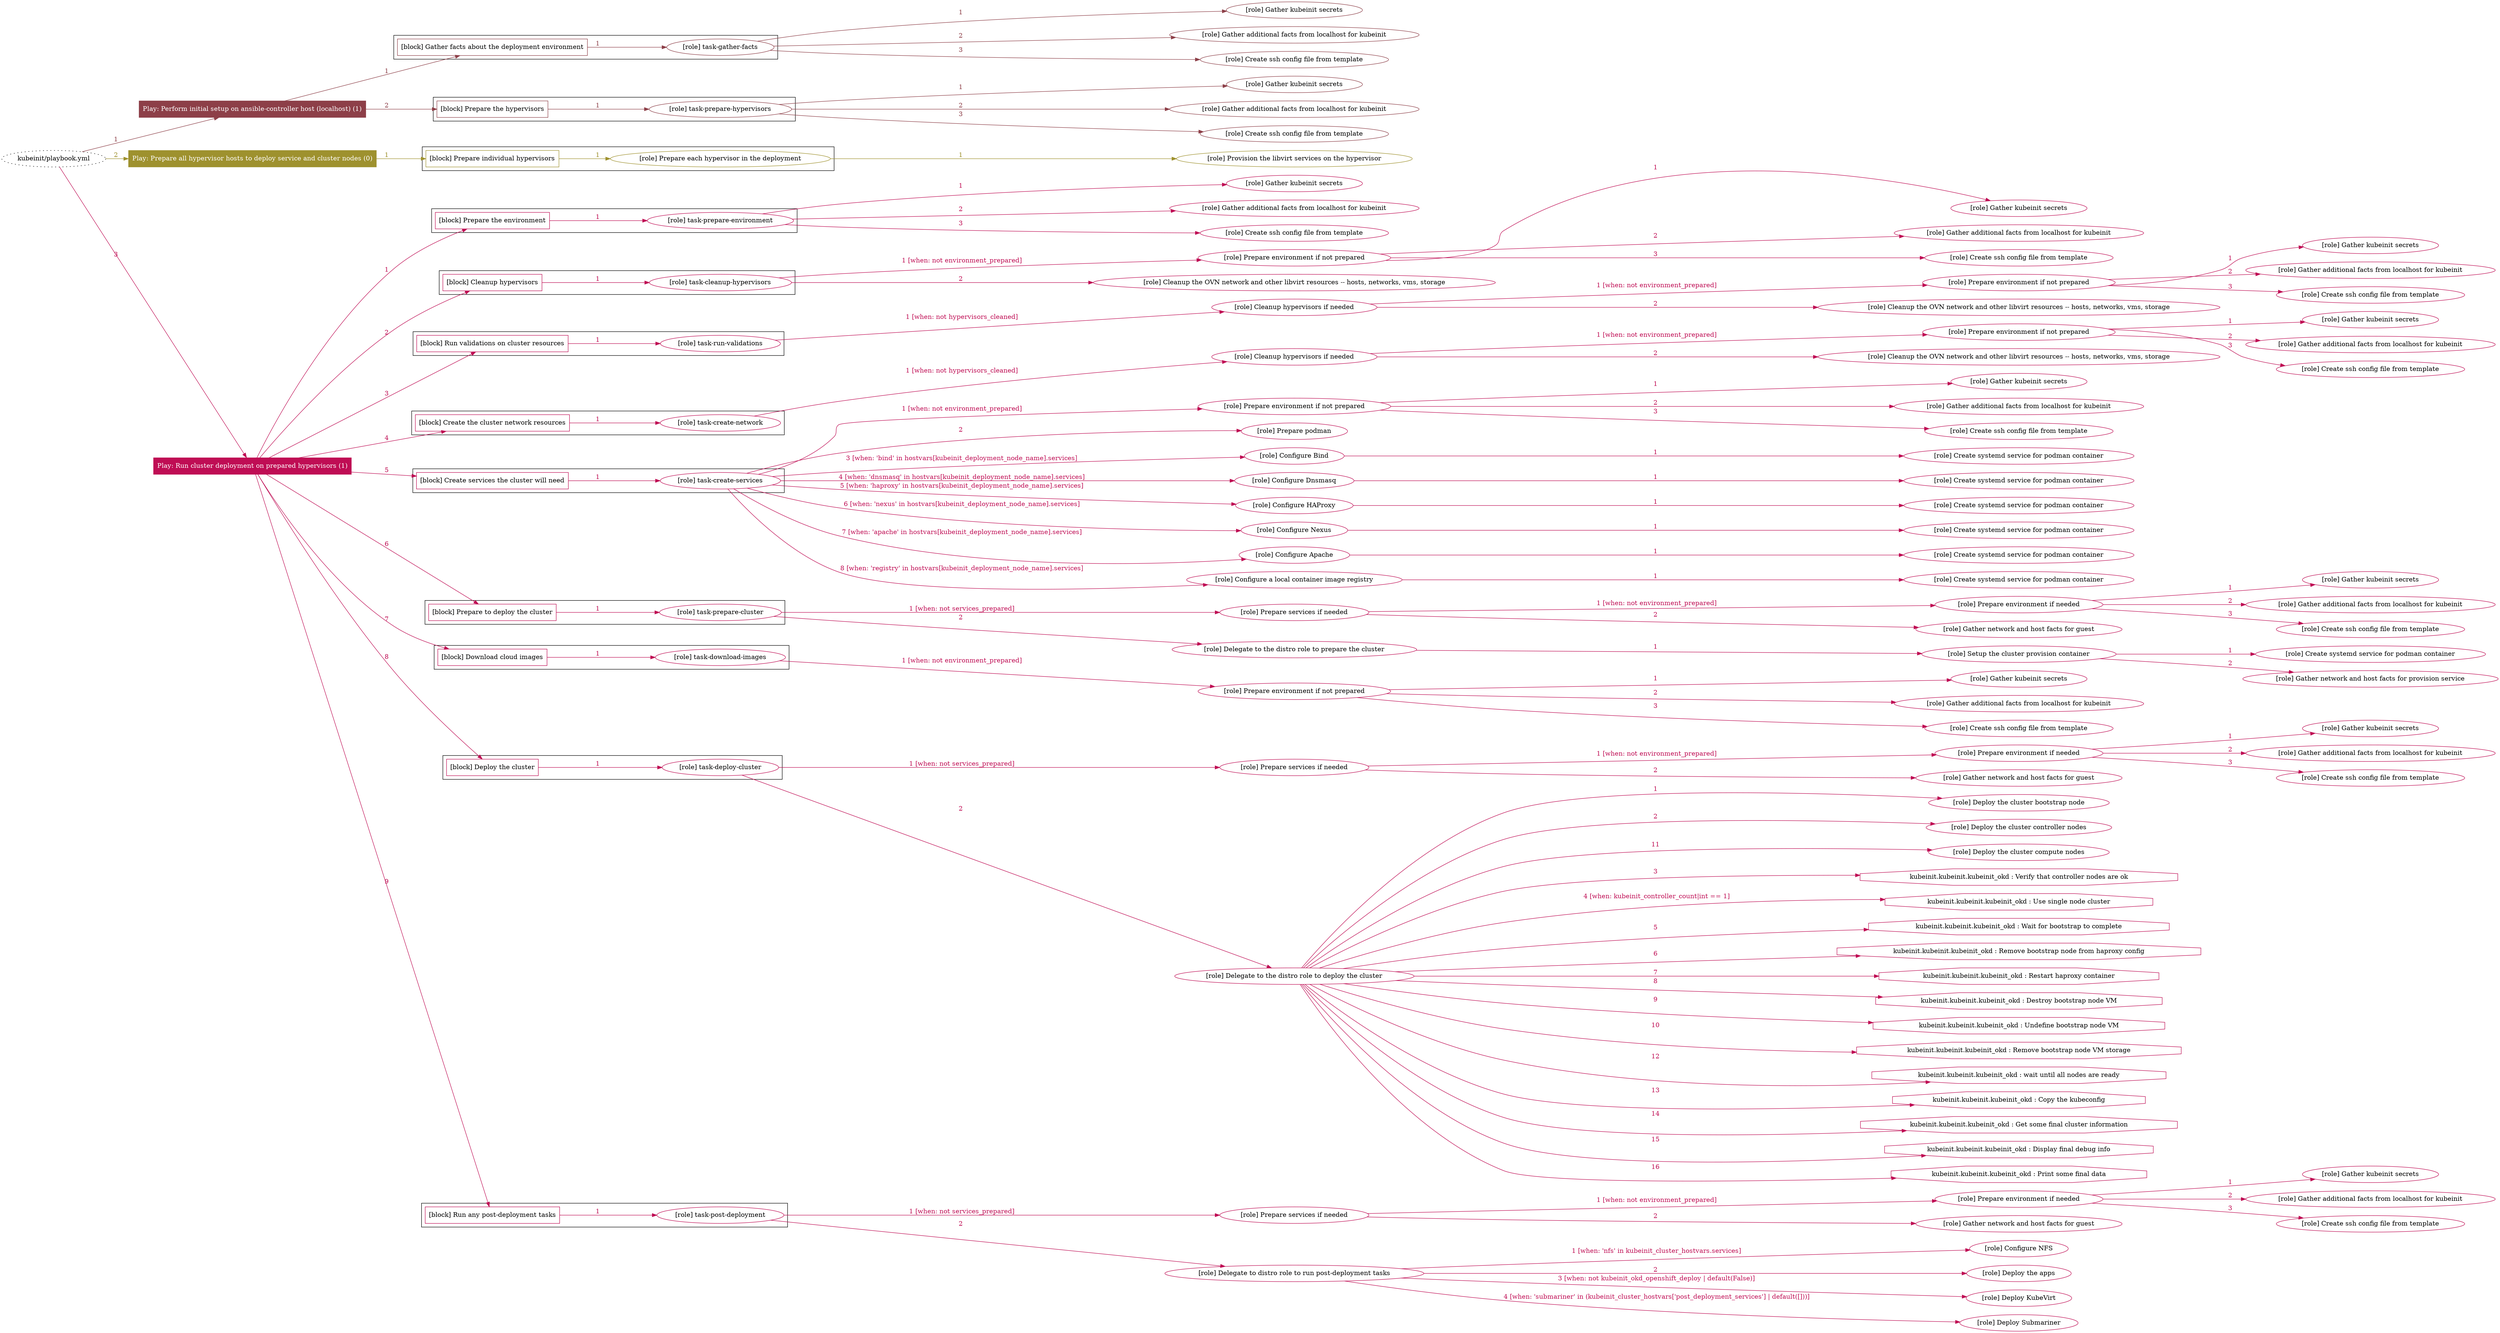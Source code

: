 digraph {
	graph [concentrate=true ordering=in rankdir=LR ratio=fill]
	edge [esep=5 sep=10]
	"kubeinit/playbook.yml" [URL="/home/runner/work/kubeinit/kubeinit/kubeinit/playbook.yml" id=playbook_ee6b12a5 style=dotted]
	play_66651bda [label="Play: Perform initial setup on ansible-controller host (localhost) (1)" URL="/home/runner/work/kubeinit/kubeinit/kubeinit/playbook.yml" color="#8d3f48" fontcolor="#ffffff" id=play_66651bda shape=box style=filled tooltip=localhost]
	"kubeinit/playbook.yml" -> play_66651bda [label="1 " color="#8d3f48" fontcolor="#8d3f48" id=edge_e9d0e8b9 labeltooltip="1 " tooltip="1 "]
	subgraph "Gather kubeinit secrets" {
		role_b0488002 [label="[role] Gather kubeinit secrets" URL="/home/runner/.ansible/collections/ansible_collections/kubeinit/kubeinit/roles/kubeinit_prepare/tasks/gather_kubeinit_facts.yml" color="#8d3f48" id=role_b0488002 tooltip="Gather kubeinit secrets"]
	}
	subgraph "Gather additional facts from localhost for kubeinit" {
		role_d847065c [label="[role] Gather additional facts from localhost for kubeinit" URL="/home/runner/.ansible/collections/ansible_collections/kubeinit/kubeinit/roles/kubeinit_prepare/tasks/gather_kubeinit_facts.yml" color="#8d3f48" id=role_d847065c tooltip="Gather additional facts from localhost for kubeinit"]
	}
	subgraph "Create ssh config file from template" {
		role_cd203943 [label="[role] Create ssh config file from template" URL="/home/runner/.ansible/collections/ansible_collections/kubeinit/kubeinit/roles/kubeinit_prepare/tasks/gather_kubeinit_facts.yml" color="#8d3f48" id=role_cd203943 tooltip="Create ssh config file from template"]
	}
	subgraph "task-gather-facts" {
		role_30083c8c [label="[role] task-gather-facts" URL="/home/runner/work/kubeinit/kubeinit/kubeinit/playbook.yml" color="#8d3f48" id=role_30083c8c tooltip="task-gather-facts"]
		role_30083c8c -> role_b0488002 [label="1 " color="#8d3f48" fontcolor="#8d3f48" id=edge_ee06422b labeltooltip="1 " tooltip="1 "]
		role_30083c8c -> role_d847065c [label="2 " color="#8d3f48" fontcolor="#8d3f48" id=edge_3cc93883 labeltooltip="2 " tooltip="2 "]
		role_30083c8c -> role_cd203943 [label="3 " color="#8d3f48" fontcolor="#8d3f48" id=edge_294605ca labeltooltip="3 " tooltip="3 "]
	}
	subgraph "Gather kubeinit secrets" {
		role_5a102355 [label="[role] Gather kubeinit secrets" URL="/home/runner/.ansible/collections/ansible_collections/kubeinit/kubeinit/roles/kubeinit_prepare/tasks/gather_kubeinit_facts.yml" color="#8d3f48" id=role_5a102355 tooltip="Gather kubeinit secrets"]
	}
	subgraph "Gather additional facts from localhost for kubeinit" {
		role_3be2b922 [label="[role] Gather additional facts from localhost for kubeinit" URL="/home/runner/.ansible/collections/ansible_collections/kubeinit/kubeinit/roles/kubeinit_prepare/tasks/gather_kubeinit_facts.yml" color="#8d3f48" id=role_3be2b922 tooltip="Gather additional facts from localhost for kubeinit"]
	}
	subgraph "Create ssh config file from template" {
		role_ba7ed246 [label="[role] Create ssh config file from template" URL="/home/runner/.ansible/collections/ansible_collections/kubeinit/kubeinit/roles/kubeinit_prepare/tasks/gather_kubeinit_facts.yml" color="#8d3f48" id=role_ba7ed246 tooltip="Create ssh config file from template"]
	}
	subgraph "task-prepare-hypervisors" {
		role_0f92b9d6 [label="[role] task-prepare-hypervisors" URL="/home/runner/work/kubeinit/kubeinit/kubeinit/playbook.yml" color="#8d3f48" id=role_0f92b9d6 tooltip="task-prepare-hypervisors"]
		role_0f92b9d6 -> role_5a102355 [label="1 " color="#8d3f48" fontcolor="#8d3f48" id=edge_b2af8afc labeltooltip="1 " tooltip="1 "]
		role_0f92b9d6 -> role_3be2b922 [label="2 " color="#8d3f48" fontcolor="#8d3f48" id=edge_e614b97a labeltooltip="2 " tooltip="2 "]
		role_0f92b9d6 -> role_ba7ed246 [label="3 " color="#8d3f48" fontcolor="#8d3f48" id=edge_ab61c0b4 labeltooltip="3 " tooltip="3 "]
	}
	subgraph "Play: Perform initial setup on ansible-controller host (localhost) (1)" {
		play_66651bda -> block_13d4c545 [label=1 color="#8d3f48" fontcolor="#8d3f48" id=edge_ee718b11 labeltooltip=1 tooltip=1]
		subgraph cluster_block_13d4c545 {
			block_13d4c545 [label="[block] Gather facts about the deployment environment" URL="/home/runner/work/kubeinit/kubeinit/kubeinit/playbook.yml" color="#8d3f48" id=block_13d4c545 labeltooltip="Gather facts about the deployment environment" shape=box tooltip="Gather facts about the deployment environment"]
			block_13d4c545 -> role_30083c8c [label="1 " color="#8d3f48" fontcolor="#8d3f48" id=edge_d350f1f3 labeltooltip="1 " tooltip="1 "]
		}
		play_66651bda -> block_3e9c46f0 [label=2 color="#8d3f48" fontcolor="#8d3f48" id=edge_bc73b450 labeltooltip=2 tooltip=2]
		subgraph cluster_block_3e9c46f0 {
			block_3e9c46f0 [label="[block] Prepare the hypervisors" URL="/home/runner/work/kubeinit/kubeinit/kubeinit/playbook.yml" color="#8d3f48" id=block_3e9c46f0 labeltooltip="Prepare the hypervisors" shape=box tooltip="Prepare the hypervisors"]
			block_3e9c46f0 -> role_0f92b9d6 [label="1 " color="#8d3f48" fontcolor="#8d3f48" id=edge_22f6ee96 labeltooltip="1 " tooltip="1 "]
		}
	}
	play_6a7178af [label="Play: Prepare all hypervisor hosts to deploy service and cluster nodes (0)" URL="/home/runner/work/kubeinit/kubeinit/kubeinit/playbook.yml" color="#9e912e" fontcolor="#ffffff" id=play_6a7178af shape=box style=filled tooltip="Play: Prepare all hypervisor hosts to deploy service and cluster nodes (0)"]
	"kubeinit/playbook.yml" -> play_6a7178af [label="2 " color="#9e912e" fontcolor="#9e912e" id=edge_90d74689 labeltooltip="2 " tooltip="2 "]
	subgraph "Provision the libvirt services on the hypervisor" {
		role_c44f5a67 [label="[role] Provision the libvirt services on the hypervisor" URL="/home/runner/.ansible/collections/ansible_collections/kubeinit/kubeinit/roles/kubeinit_prepare/tasks/prepare_hypervisor.yml" color="#9e912e" id=role_c44f5a67 tooltip="Provision the libvirt services on the hypervisor"]
	}
	subgraph "Prepare each hypervisor in the deployment" {
		role_1089f794 [label="[role] Prepare each hypervisor in the deployment" URL="/home/runner/work/kubeinit/kubeinit/kubeinit/playbook.yml" color="#9e912e" id=role_1089f794 tooltip="Prepare each hypervisor in the deployment"]
		role_1089f794 -> role_c44f5a67 [label="1 " color="#9e912e" fontcolor="#9e912e" id=edge_a4e826ed labeltooltip="1 " tooltip="1 "]
	}
	subgraph "Play: Prepare all hypervisor hosts to deploy service and cluster nodes (0)" {
		play_6a7178af -> block_2c161855 [label=1 color="#9e912e" fontcolor="#9e912e" id=edge_30a8c65f labeltooltip=1 tooltip=1]
		subgraph cluster_block_2c161855 {
			block_2c161855 [label="[block] Prepare individual hypervisors" URL="/home/runner/work/kubeinit/kubeinit/kubeinit/playbook.yml" color="#9e912e" id=block_2c161855 labeltooltip="Prepare individual hypervisors" shape=box tooltip="Prepare individual hypervisors"]
			block_2c161855 -> role_1089f794 [label="1 " color="#9e912e" fontcolor="#9e912e" id=edge_da9c07a0 labeltooltip="1 " tooltip="1 "]
		}
	}
	play_5603fd24 [label="Play: Run cluster deployment on prepared hypervisors (1)" URL="/home/runner/work/kubeinit/kubeinit/kubeinit/playbook.yml" color="#bf0d54" fontcolor="#ffffff" id=play_5603fd24 shape=box style=filled tooltip=localhost]
	"kubeinit/playbook.yml" -> play_5603fd24 [label="3 " color="#bf0d54" fontcolor="#bf0d54" id=edge_5d89070d labeltooltip="3 " tooltip="3 "]
	subgraph "Gather kubeinit secrets" {
		role_b5f41104 [label="[role] Gather kubeinit secrets" URL="/home/runner/.ansible/collections/ansible_collections/kubeinit/kubeinit/roles/kubeinit_prepare/tasks/gather_kubeinit_facts.yml" color="#bf0d54" id=role_b5f41104 tooltip="Gather kubeinit secrets"]
	}
	subgraph "Gather additional facts from localhost for kubeinit" {
		role_2d562e67 [label="[role] Gather additional facts from localhost for kubeinit" URL="/home/runner/.ansible/collections/ansible_collections/kubeinit/kubeinit/roles/kubeinit_prepare/tasks/gather_kubeinit_facts.yml" color="#bf0d54" id=role_2d562e67 tooltip="Gather additional facts from localhost for kubeinit"]
	}
	subgraph "Create ssh config file from template" {
		role_9bcfac30 [label="[role] Create ssh config file from template" URL="/home/runner/.ansible/collections/ansible_collections/kubeinit/kubeinit/roles/kubeinit_prepare/tasks/gather_kubeinit_facts.yml" color="#bf0d54" id=role_9bcfac30 tooltip="Create ssh config file from template"]
	}
	subgraph "task-prepare-environment" {
		role_0155768f [label="[role] task-prepare-environment" URL="/home/runner/work/kubeinit/kubeinit/kubeinit/playbook.yml" color="#bf0d54" id=role_0155768f tooltip="task-prepare-environment"]
		role_0155768f -> role_b5f41104 [label="1 " color="#bf0d54" fontcolor="#bf0d54" id=edge_ffe6fbfb labeltooltip="1 " tooltip="1 "]
		role_0155768f -> role_2d562e67 [label="2 " color="#bf0d54" fontcolor="#bf0d54" id=edge_3defbc35 labeltooltip="2 " tooltip="2 "]
		role_0155768f -> role_9bcfac30 [label="3 " color="#bf0d54" fontcolor="#bf0d54" id=edge_0b2bc62a labeltooltip="3 " tooltip="3 "]
	}
	subgraph "Gather kubeinit secrets" {
		role_83bd9eb5 [label="[role] Gather kubeinit secrets" URL="/home/runner/.ansible/collections/ansible_collections/kubeinit/kubeinit/roles/kubeinit_prepare/tasks/gather_kubeinit_facts.yml" color="#bf0d54" id=role_83bd9eb5 tooltip="Gather kubeinit secrets"]
	}
	subgraph "Gather additional facts from localhost for kubeinit" {
		role_689b4eeb [label="[role] Gather additional facts from localhost for kubeinit" URL="/home/runner/.ansible/collections/ansible_collections/kubeinit/kubeinit/roles/kubeinit_prepare/tasks/gather_kubeinit_facts.yml" color="#bf0d54" id=role_689b4eeb tooltip="Gather additional facts from localhost for kubeinit"]
	}
	subgraph "Create ssh config file from template" {
		role_6950965f [label="[role] Create ssh config file from template" URL="/home/runner/.ansible/collections/ansible_collections/kubeinit/kubeinit/roles/kubeinit_prepare/tasks/gather_kubeinit_facts.yml" color="#bf0d54" id=role_6950965f tooltip="Create ssh config file from template"]
	}
	subgraph "Prepare environment if not prepared" {
		role_fceb4ba6 [label="[role] Prepare environment if not prepared" URL="/home/runner/.ansible/collections/ansible_collections/kubeinit/kubeinit/roles/kubeinit_prepare/tasks/cleanup_hypervisors.yml" color="#bf0d54" id=role_fceb4ba6 tooltip="Prepare environment if not prepared"]
		role_fceb4ba6 -> role_83bd9eb5 [label="1 " color="#bf0d54" fontcolor="#bf0d54" id=edge_1c235b65 labeltooltip="1 " tooltip="1 "]
		role_fceb4ba6 -> role_689b4eeb [label="2 " color="#bf0d54" fontcolor="#bf0d54" id=edge_3bf4b21f labeltooltip="2 " tooltip="2 "]
		role_fceb4ba6 -> role_6950965f [label="3 " color="#bf0d54" fontcolor="#bf0d54" id=edge_ea3ad512 labeltooltip="3 " tooltip="3 "]
	}
	subgraph "Cleanup the OVN network and other libvirt resources -- hosts, networks, vms, storage" {
		role_72fc68dd [label="[role] Cleanup the OVN network and other libvirt resources -- hosts, networks, vms, storage" URL="/home/runner/.ansible/collections/ansible_collections/kubeinit/kubeinit/roles/kubeinit_prepare/tasks/cleanup_hypervisors.yml" color="#bf0d54" id=role_72fc68dd tooltip="Cleanup the OVN network and other libvirt resources -- hosts, networks, vms, storage"]
	}
	subgraph "task-cleanup-hypervisors" {
		role_eb50b5b3 [label="[role] task-cleanup-hypervisors" URL="/home/runner/work/kubeinit/kubeinit/kubeinit/playbook.yml" color="#bf0d54" id=role_eb50b5b3 tooltip="task-cleanup-hypervisors"]
		role_eb50b5b3 -> role_fceb4ba6 [label="1 [when: not environment_prepared]" color="#bf0d54" fontcolor="#bf0d54" id=edge_20d748fe labeltooltip="1 [when: not environment_prepared]" tooltip="1 [when: not environment_prepared]"]
		role_eb50b5b3 -> role_72fc68dd [label="2 " color="#bf0d54" fontcolor="#bf0d54" id=edge_2ef440d5 labeltooltip="2 " tooltip="2 "]
	}
	subgraph "Gather kubeinit secrets" {
		role_2897a4c8 [label="[role] Gather kubeinit secrets" URL="/home/runner/.ansible/collections/ansible_collections/kubeinit/kubeinit/roles/kubeinit_prepare/tasks/gather_kubeinit_facts.yml" color="#bf0d54" id=role_2897a4c8 tooltip="Gather kubeinit secrets"]
	}
	subgraph "Gather additional facts from localhost for kubeinit" {
		role_def14aaa [label="[role] Gather additional facts from localhost for kubeinit" URL="/home/runner/.ansible/collections/ansible_collections/kubeinit/kubeinit/roles/kubeinit_prepare/tasks/gather_kubeinit_facts.yml" color="#bf0d54" id=role_def14aaa tooltip="Gather additional facts from localhost for kubeinit"]
	}
	subgraph "Create ssh config file from template" {
		role_07c72676 [label="[role] Create ssh config file from template" URL="/home/runner/.ansible/collections/ansible_collections/kubeinit/kubeinit/roles/kubeinit_prepare/tasks/gather_kubeinit_facts.yml" color="#bf0d54" id=role_07c72676 tooltip="Create ssh config file from template"]
	}
	subgraph "Prepare environment if not prepared" {
		role_2ad66db6 [label="[role] Prepare environment if not prepared" URL="/home/runner/.ansible/collections/ansible_collections/kubeinit/kubeinit/roles/kubeinit_prepare/tasks/cleanup_hypervisors.yml" color="#bf0d54" id=role_2ad66db6 tooltip="Prepare environment if not prepared"]
		role_2ad66db6 -> role_2897a4c8 [label="1 " color="#bf0d54" fontcolor="#bf0d54" id=edge_00046d33 labeltooltip="1 " tooltip="1 "]
		role_2ad66db6 -> role_def14aaa [label="2 " color="#bf0d54" fontcolor="#bf0d54" id=edge_8ecb9297 labeltooltip="2 " tooltip="2 "]
		role_2ad66db6 -> role_07c72676 [label="3 " color="#bf0d54" fontcolor="#bf0d54" id=edge_a32ac4e9 labeltooltip="3 " tooltip="3 "]
	}
	subgraph "Cleanup the OVN network and other libvirt resources -- hosts, networks, vms, storage" {
		role_e1a09b77 [label="[role] Cleanup the OVN network and other libvirt resources -- hosts, networks, vms, storage" URL="/home/runner/.ansible/collections/ansible_collections/kubeinit/kubeinit/roles/kubeinit_prepare/tasks/cleanup_hypervisors.yml" color="#bf0d54" id=role_e1a09b77 tooltip="Cleanup the OVN network and other libvirt resources -- hosts, networks, vms, storage"]
	}
	subgraph "Cleanup hypervisors if needed" {
		role_1a3dc384 [label="[role] Cleanup hypervisors if needed" URL="/home/runner/.ansible/collections/ansible_collections/kubeinit/kubeinit/roles/kubeinit_validations/tasks/main.yml" color="#bf0d54" id=role_1a3dc384 tooltip="Cleanup hypervisors if needed"]
		role_1a3dc384 -> role_2ad66db6 [label="1 [when: not environment_prepared]" color="#bf0d54" fontcolor="#bf0d54" id=edge_fc01c50e labeltooltip="1 [when: not environment_prepared]" tooltip="1 [when: not environment_prepared]"]
		role_1a3dc384 -> role_e1a09b77 [label="2 " color="#bf0d54" fontcolor="#bf0d54" id=edge_bb27c1c0 labeltooltip="2 " tooltip="2 "]
	}
	subgraph "task-run-validations" {
		role_3f6fc0f4 [label="[role] task-run-validations" URL="/home/runner/work/kubeinit/kubeinit/kubeinit/playbook.yml" color="#bf0d54" id=role_3f6fc0f4 tooltip="task-run-validations"]
		role_3f6fc0f4 -> role_1a3dc384 [label="1 [when: not hypervisors_cleaned]" color="#bf0d54" fontcolor="#bf0d54" id=edge_126d80e2 labeltooltip="1 [when: not hypervisors_cleaned]" tooltip="1 [when: not hypervisors_cleaned]"]
	}
	subgraph "Gather kubeinit secrets" {
		role_5874c1e3 [label="[role] Gather kubeinit secrets" URL="/home/runner/.ansible/collections/ansible_collections/kubeinit/kubeinit/roles/kubeinit_prepare/tasks/gather_kubeinit_facts.yml" color="#bf0d54" id=role_5874c1e3 tooltip="Gather kubeinit secrets"]
	}
	subgraph "Gather additional facts from localhost for kubeinit" {
		role_3a900f46 [label="[role] Gather additional facts from localhost for kubeinit" URL="/home/runner/.ansible/collections/ansible_collections/kubeinit/kubeinit/roles/kubeinit_prepare/tasks/gather_kubeinit_facts.yml" color="#bf0d54" id=role_3a900f46 tooltip="Gather additional facts from localhost for kubeinit"]
	}
	subgraph "Create ssh config file from template" {
		role_c4343b9b [label="[role] Create ssh config file from template" URL="/home/runner/.ansible/collections/ansible_collections/kubeinit/kubeinit/roles/kubeinit_prepare/tasks/gather_kubeinit_facts.yml" color="#bf0d54" id=role_c4343b9b tooltip="Create ssh config file from template"]
	}
	subgraph "Prepare environment if not prepared" {
		role_8ba6096b [label="[role] Prepare environment if not prepared" URL="/home/runner/.ansible/collections/ansible_collections/kubeinit/kubeinit/roles/kubeinit_prepare/tasks/cleanup_hypervisors.yml" color="#bf0d54" id=role_8ba6096b tooltip="Prepare environment if not prepared"]
		role_8ba6096b -> role_5874c1e3 [label="1 " color="#bf0d54" fontcolor="#bf0d54" id=edge_e2941f39 labeltooltip="1 " tooltip="1 "]
		role_8ba6096b -> role_3a900f46 [label="2 " color="#bf0d54" fontcolor="#bf0d54" id=edge_6b5db169 labeltooltip="2 " tooltip="2 "]
		role_8ba6096b -> role_c4343b9b [label="3 " color="#bf0d54" fontcolor="#bf0d54" id=edge_9643e3f7 labeltooltip="3 " tooltip="3 "]
	}
	subgraph "Cleanup the OVN network and other libvirt resources -- hosts, networks, vms, storage" {
		role_613d00e5 [label="[role] Cleanup the OVN network and other libvirt resources -- hosts, networks, vms, storage" URL="/home/runner/.ansible/collections/ansible_collections/kubeinit/kubeinit/roles/kubeinit_prepare/tasks/cleanup_hypervisors.yml" color="#bf0d54" id=role_613d00e5 tooltip="Cleanup the OVN network and other libvirt resources -- hosts, networks, vms, storage"]
	}
	subgraph "Cleanup hypervisors if needed" {
		role_6075bfba [label="[role] Cleanup hypervisors if needed" URL="/home/runner/.ansible/collections/ansible_collections/kubeinit/kubeinit/roles/kubeinit_libvirt/tasks/create_network.yml" color="#bf0d54" id=role_6075bfba tooltip="Cleanup hypervisors if needed"]
		role_6075bfba -> role_8ba6096b [label="1 [when: not environment_prepared]" color="#bf0d54" fontcolor="#bf0d54" id=edge_f2858d70 labeltooltip="1 [when: not environment_prepared]" tooltip="1 [when: not environment_prepared]"]
		role_6075bfba -> role_613d00e5 [label="2 " color="#bf0d54" fontcolor="#bf0d54" id=edge_b3d9c22c labeltooltip="2 " tooltip="2 "]
	}
	subgraph "task-create-network" {
		role_882d8997 [label="[role] task-create-network" URL="/home/runner/work/kubeinit/kubeinit/kubeinit/playbook.yml" color="#bf0d54" id=role_882d8997 tooltip="task-create-network"]
		role_882d8997 -> role_6075bfba [label="1 [when: not hypervisors_cleaned]" color="#bf0d54" fontcolor="#bf0d54" id=edge_33c8ade3 labeltooltip="1 [when: not hypervisors_cleaned]" tooltip="1 [when: not hypervisors_cleaned]"]
	}
	subgraph "Gather kubeinit secrets" {
		role_07c667a3 [label="[role] Gather kubeinit secrets" URL="/home/runner/.ansible/collections/ansible_collections/kubeinit/kubeinit/roles/kubeinit_prepare/tasks/gather_kubeinit_facts.yml" color="#bf0d54" id=role_07c667a3 tooltip="Gather kubeinit secrets"]
	}
	subgraph "Gather additional facts from localhost for kubeinit" {
		role_69f9a596 [label="[role] Gather additional facts from localhost for kubeinit" URL="/home/runner/.ansible/collections/ansible_collections/kubeinit/kubeinit/roles/kubeinit_prepare/tasks/gather_kubeinit_facts.yml" color="#bf0d54" id=role_69f9a596 tooltip="Gather additional facts from localhost for kubeinit"]
	}
	subgraph "Create ssh config file from template" {
		role_cb19ab4f [label="[role] Create ssh config file from template" URL="/home/runner/.ansible/collections/ansible_collections/kubeinit/kubeinit/roles/kubeinit_prepare/tasks/gather_kubeinit_facts.yml" color="#bf0d54" id=role_cb19ab4f tooltip="Create ssh config file from template"]
	}
	subgraph "Prepare environment if not prepared" {
		role_0b0c3b39 [label="[role] Prepare environment if not prepared" URL="/home/runner/.ansible/collections/ansible_collections/kubeinit/kubeinit/roles/kubeinit_services/tasks/main.yml" color="#bf0d54" id=role_0b0c3b39 tooltip="Prepare environment if not prepared"]
		role_0b0c3b39 -> role_07c667a3 [label="1 " color="#bf0d54" fontcolor="#bf0d54" id=edge_aabae436 labeltooltip="1 " tooltip="1 "]
		role_0b0c3b39 -> role_69f9a596 [label="2 " color="#bf0d54" fontcolor="#bf0d54" id=edge_7a11f0f5 labeltooltip="2 " tooltip="2 "]
		role_0b0c3b39 -> role_cb19ab4f [label="3 " color="#bf0d54" fontcolor="#bf0d54" id=edge_6cb75076 labeltooltip="3 " tooltip="3 "]
	}
	subgraph "Prepare podman" {
		role_e746a8ea [label="[role] Prepare podman" URL="/home/runner/.ansible/collections/ansible_collections/kubeinit/kubeinit/roles/kubeinit_services/tasks/00_create_service_pod.yml" color="#bf0d54" id=role_e746a8ea tooltip="Prepare podman"]
	}
	subgraph "Create systemd service for podman container" {
		role_f7e3b57f [label="[role] Create systemd service for podman container" URL="/home/runner/.ansible/collections/ansible_collections/kubeinit/kubeinit/roles/kubeinit_bind/tasks/main.yml" color="#bf0d54" id=role_f7e3b57f tooltip="Create systemd service for podman container"]
	}
	subgraph "Configure Bind" {
		role_a678da66 [label="[role] Configure Bind" URL="/home/runner/.ansible/collections/ansible_collections/kubeinit/kubeinit/roles/kubeinit_services/tasks/start_services_containers.yml" color="#bf0d54" id=role_a678da66 tooltip="Configure Bind"]
		role_a678da66 -> role_f7e3b57f [label="1 " color="#bf0d54" fontcolor="#bf0d54" id=edge_95a899b4 labeltooltip="1 " tooltip="1 "]
	}
	subgraph "Create systemd service for podman container" {
		role_6a269306 [label="[role] Create systemd service for podman container" URL="/home/runner/.ansible/collections/ansible_collections/kubeinit/kubeinit/roles/kubeinit_dnsmasq/tasks/main.yml" color="#bf0d54" id=role_6a269306 tooltip="Create systemd service for podman container"]
	}
	subgraph "Configure Dnsmasq" {
		role_c43beb53 [label="[role] Configure Dnsmasq" URL="/home/runner/.ansible/collections/ansible_collections/kubeinit/kubeinit/roles/kubeinit_services/tasks/start_services_containers.yml" color="#bf0d54" id=role_c43beb53 tooltip="Configure Dnsmasq"]
		role_c43beb53 -> role_6a269306 [label="1 " color="#bf0d54" fontcolor="#bf0d54" id=edge_4fc646a6 labeltooltip="1 " tooltip="1 "]
	}
	subgraph "Create systemd service for podman container" {
		role_ad8512cc [label="[role] Create systemd service for podman container" URL="/home/runner/.ansible/collections/ansible_collections/kubeinit/kubeinit/roles/kubeinit_haproxy/tasks/main.yml" color="#bf0d54" id=role_ad8512cc tooltip="Create systemd service for podman container"]
	}
	subgraph "Configure HAProxy" {
		role_c0f4da97 [label="[role] Configure HAProxy" URL="/home/runner/.ansible/collections/ansible_collections/kubeinit/kubeinit/roles/kubeinit_services/tasks/start_services_containers.yml" color="#bf0d54" id=role_c0f4da97 tooltip="Configure HAProxy"]
		role_c0f4da97 -> role_ad8512cc [label="1 " color="#bf0d54" fontcolor="#bf0d54" id=edge_104618fe labeltooltip="1 " tooltip="1 "]
	}
	subgraph "Create systemd service for podman container" {
		role_e8453de7 [label="[role] Create systemd service for podman container" URL="/home/runner/.ansible/collections/ansible_collections/kubeinit/kubeinit/roles/kubeinit_nexus/tasks/main.yml" color="#bf0d54" id=role_e8453de7 tooltip="Create systemd service for podman container"]
	}
	subgraph "Configure Nexus" {
		role_b424d338 [label="[role] Configure Nexus" URL="/home/runner/.ansible/collections/ansible_collections/kubeinit/kubeinit/roles/kubeinit_services/tasks/start_services_containers.yml" color="#bf0d54" id=role_b424d338 tooltip="Configure Nexus"]
		role_b424d338 -> role_e8453de7 [label="1 " color="#bf0d54" fontcolor="#bf0d54" id=edge_16dec3ef labeltooltip="1 " tooltip="1 "]
	}
	subgraph "Create systemd service for podman container" {
		role_df799eea [label="[role] Create systemd service for podman container" URL="/home/runner/.ansible/collections/ansible_collections/kubeinit/kubeinit/roles/kubeinit_apache/tasks/main.yml" color="#bf0d54" id=role_df799eea tooltip="Create systemd service for podman container"]
	}
	subgraph "Configure Apache" {
		role_f2d7bc9f [label="[role] Configure Apache" URL="/home/runner/.ansible/collections/ansible_collections/kubeinit/kubeinit/roles/kubeinit_services/tasks/start_services_containers.yml" color="#bf0d54" id=role_f2d7bc9f tooltip="Configure Apache"]
		role_f2d7bc9f -> role_df799eea [label="1 " color="#bf0d54" fontcolor="#bf0d54" id=edge_145507bf labeltooltip="1 " tooltip="1 "]
	}
	subgraph "Create systemd service for podman container" {
		role_f93fd5d8 [label="[role] Create systemd service for podman container" URL="/home/runner/.ansible/collections/ansible_collections/kubeinit/kubeinit/roles/kubeinit_registry/tasks/main.yml" color="#bf0d54" id=role_f93fd5d8 tooltip="Create systemd service for podman container"]
	}
	subgraph "Configure a local container image registry" {
		role_2656d808 [label="[role] Configure a local container image registry" URL="/home/runner/.ansible/collections/ansible_collections/kubeinit/kubeinit/roles/kubeinit_services/tasks/start_services_containers.yml" color="#bf0d54" id=role_2656d808 tooltip="Configure a local container image registry"]
		role_2656d808 -> role_f93fd5d8 [label="1 " color="#bf0d54" fontcolor="#bf0d54" id=edge_810d3094 labeltooltip="1 " tooltip="1 "]
	}
	subgraph "task-create-services" {
		role_bda36012 [label="[role] task-create-services" URL="/home/runner/work/kubeinit/kubeinit/kubeinit/playbook.yml" color="#bf0d54" id=role_bda36012 tooltip="task-create-services"]
		role_bda36012 -> role_0b0c3b39 [label="1 [when: not environment_prepared]" color="#bf0d54" fontcolor="#bf0d54" id=edge_44e7f617 labeltooltip="1 [when: not environment_prepared]" tooltip="1 [when: not environment_prepared]"]
		role_bda36012 -> role_e746a8ea [label="2 " color="#bf0d54" fontcolor="#bf0d54" id=edge_e4fd7188 labeltooltip="2 " tooltip="2 "]
		role_bda36012 -> role_a678da66 [label="3 [when: 'bind' in hostvars[kubeinit_deployment_node_name].services]" color="#bf0d54" fontcolor="#bf0d54" id=edge_35de4574 labeltooltip="3 [when: 'bind' in hostvars[kubeinit_deployment_node_name].services]" tooltip="3 [when: 'bind' in hostvars[kubeinit_deployment_node_name].services]"]
		role_bda36012 -> role_c43beb53 [label="4 [when: 'dnsmasq' in hostvars[kubeinit_deployment_node_name].services]" color="#bf0d54" fontcolor="#bf0d54" id=edge_165cfee7 labeltooltip="4 [when: 'dnsmasq' in hostvars[kubeinit_deployment_node_name].services]" tooltip="4 [when: 'dnsmasq' in hostvars[kubeinit_deployment_node_name].services]"]
		role_bda36012 -> role_c0f4da97 [label="5 [when: 'haproxy' in hostvars[kubeinit_deployment_node_name].services]" color="#bf0d54" fontcolor="#bf0d54" id=edge_a4b7505e labeltooltip="5 [when: 'haproxy' in hostvars[kubeinit_deployment_node_name].services]" tooltip="5 [when: 'haproxy' in hostvars[kubeinit_deployment_node_name].services]"]
		role_bda36012 -> role_b424d338 [label="6 [when: 'nexus' in hostvars[kubeinit_deployment_node_name].services]" color="#bf0d54" fontcolor="#bf0d54" id=edge_ed3d16a3 labeltooltip="6 [when: 'nexus' in hostvars[kubeinit_deployment_node_name].services]" tooltip="6 [when: 'nexus' in hostvars[kubeinit_deployment_node_name].services]"]
		role_bda36012 -> role_f2d7bc9f [label="7 [when: 'apache' in hostvars[kubeinit_deployment_node_name].services]" color="#bf0d54" fontcolor="#bf0d54" id=edge_3350c2c3 labeltooltip="7 [when: 'apache' in hostvars[kubeinit_deployment_node_name].services]" tooltip="7 [when: 'apache' in hostvars[kubeinit_deployment_node_name].services]"]
		role_bda36012 -> role_2656d808 [label="8 [when: 'registry' in hostvars[kubeinit_deployment_node_name].services]" color="#bf0d54" fontcolor="#bf0d54" id=edge_0ad24cc1 labeltooltip="8 [when: 'registry' in hostvars[kubeinit_deployment_node_name].services]" tooltip="8 [when: 'registry' in hostvars[kubeinit_deployment_node_name].services]"]
	}
	subgraph "Gather kubeinit secrets" {
		role_90a320fd [label="[role] Gather kubeinit secrets" URL="/home/runner/.ansible/collections/ansible_collections/kubeinit/kubeinit/roles/kubeinit_prepare/tasks/gather_kubeinit_facts.yml" color="#bf0d54" id=role_90a320fd tooltip="Gather kubeinit secrets"]
	}
	subgraph "Gather additional facts from localhost for kubeinit" {
		role_822a0e1b [label="[role] Gather additional facts from localhost for kubeinit" URL="/home/runner/.ansible/collections/ansible_collections/kubeinit/kubeinit/roles/kubeinit_prepare/tasks/gather_kubeinit_facts.yml" color="#bf0d54" id=role_822a0e1b tooltip="Gather additional facts from localhost for kubeinit"]
	}
	subgraph "Create ssh config file from template" {
		role_5a98bd9a [label="[role] Create ssh config file from template" URL="/home/runner/.ansible/collections/ansible_collections/kubeinit/kubeinit/roles/kubeinit_prepare/tasks/gather_kubeinit_facts.yml" color="#bf0d54" id=role_5a98bd9a tooltip="Create ssh config file from template"]
	}
	subgraph "Prepare environment if needed" {
		role_a7067e70 [label="[role] Prepare environment if needed" URL="/home/runner/.ansible/collections/ansible_collections/kubeinit/kubeinit/roles/kubeinit_services/tasks/prepare_services.yml" color="#bf0d54" id=role_a7067e70 tooltip="Prepare environment if needed"]
		role_a7067e70 -> role_90a320fd [label="1 " color="#bf0d54" fontcolor="#bf0d54" id=edge_11692570 labeltooltip="1 " tooltip="1 "]
		role_a7067e70 -> role_822a0e1b [label="2 " color="#bf0d54" fontcolor="#bf0d54" id=edge_b969785e labeltooltip="2 " tooltip="2 "]
		role_a7067e70 -> role_5a98bd9a [label="3 " color="#bf0d54" fontcolor="#bf0d54" id=edge_250582ba labeltooltip="3 " tooltip="3 "]
	}
	subgraph "Gather network and host facts for guest" {
		role_fd39be8c [label="[role] Gather network and host facts for guest" URL="/home/runner/.ansible/collections/ansible_collections/kubeinit/kubeinit/roles/kubeinit_services/tasks/prepare_services.yml" color="#bf0d54" id=role_fd39be8c tooltip="Gather network and host facts for guest"]
	}
	subgraph "Prepare services if needed" {
		role_da1310d3 [label="[role] Prepare services if needed" URL="/home/runner/.ansible/collections/ansible_collections/kubeinit/kubeinit/roles/kubeinit_prepare/tasks/prepare_cluster.yml" color="#bf0d54" id=role_da1310d3 tooltip="Prepare services if needed"]
		role_da1310d3 -> role_a7067e70 [label="1 [when: not environment_prepared]" color="#bf0d54" fontcolor="#bf0d54" id=edge_70ed17c2 labeltooltip="1 [when: not environment_prepared]" tooltip="1 [when: not environment_prepared]"]
		role_da1310d3 -> role_fd39be8c [label="2 " color="#bf0d54" fontcolor="#bf0d54" id=edge_68520556 labeltooltip="2 " tooltip="2 "]
	}
	subgraph "Create systemd service for podman container" {
		role_ccb5e201 [label="[role] Create systemd service for podman container" URL="/home/runner/.ansible/collections/ansible_collections/kubeinit/kubeinit/roles/kubeinit_services/tasks/create_provision_container.yml" color="#bf0d54" id=role_ccb5e201 tooltip="Create systemd service for podman container"]
	}
	subgraph "Gather network and host facts for provision service" {
		role_8b65b524 [label="[role] Gather network and host facts for provision service" URL="/home/runner/.ansible/collections/ansible_collections/kubeinit/kubeinit/roles/kubeinit_services/tasks/create_provision_container.yml" color="#bf0d54" id=role_8b65b524 tooltip="Gather network and host facts for provision service"]
	}
	subgraph "Setup the cluster provision container" {
		role_053ceb90 [label="[role] Setup the cluster provision container" URL="/home/runner/.ansible/collections/ansible_collections/kubeinit/kubeinit/roles/kubeinit_okd/tasks/prepare_cluster.yml" color="#bf0d54" id=role_053ceb90 tooltip="Setup the cluster provision container"]
		role_053ceb90 -> role_ccb5e201 [label="1 " color="#bf0d54" fontcolor="#bf0d54" id=edge_c5969c52 labeltooltip="1 " tooltip="1 "]
		role_053ceb90 -> role_8b65b524 [label="2 " color="#bf0d54" fontcolor="#bf0d54" id=edge_5dbd0911 labeltooltip="2 " tooltip="2 "]
	}
	subgraph "Delegate to the distro role to prepare the cluster" {
		role_a7bdd5af [label="[role] Delegate to the distro role to prepare the cluster" URL="/home/runner/.ansible/collections/ansible_collections/kubeinit/kubeinit/roles/kubeinit_prepare/tasks/prepare_cluster.yml" color="#bf0d54" id=role_a7bdd5af tooltip="Delegate to the distro role to prepare the cluster"]
		role_a7bdd5af -> role_053ceb90 [label="1 " color="#bf0d54" fontcolor="#bf0d54" id=edge_01f97877 labeltooltip="1 " tooltip="1 "]
	}
	subgraph "task-prepare-cluster" {
		role_5fa591cb [label="[role] task-prepare-cluster" URL="/home/runner/work/kubeinit/kubeinit/kubeinit/playbook.yml" color="#bf0d54" id=role_5fa591cb tooltip="task-prepare-cluster"]
		role_5fa591cb -> role_da1310d3 [label="1 [when: not services_prepared]" color="#bf0d54" fontcolor="#bf0d54" id=edge_991cfb05 labeltooltip="1 [when: not services_prepared]" tooltip="1 [when: not services_prepared]"]
		role_5fa591cb -> role_a7bdd5af [label="2 " color="#bf0d54" fontcolor="#bf0d54" id=edge_148ba476 labeltooltip="2 " tooltip="2 "]
	}
	subgraph "Gather kubeinit secrets" {
		role_02cfd30f [label="[role] Gather kubeinit secrets" URL="/home/runner/.ansible/collections/ansible_collections/kubeinit/kubeinit/roles/kubeinit_prepare/tasks/gather_kubeinit_facts.yml" color="#bf0d54" id=role_02cfd30f tooltip="Gather kubeinit secrets"]
	}
	subgraph "Gather additional facts from localhost for kubeinit" {
		role_3fec1833 [label="[role] Gather additional facts from localhost for kubeinit" URL="/home/runner/.ansible/collections/ansible_collections/kubeinit/kubeinit/roles/kubeinit_prepare/tasks/gather_kubeinit_facts.yml" color="#bf0d54" id=role_3fec1833 tooltip="Gather additional facts from localhost for kubeinit"]
	}
	subgraph "Create ssh config file from template" {
		role_9e53ecaa [label="[role] Create ssh config file from template" URL="/home/runner/.ansible/collections/ansible_collections/kubeinit/kubeinit/roles/kubeinit_prepare/tasks/gather_kubeinit_facts.yml" color="#bf0d54" id=role_9e53ecaa tooltip="Create ssh config file from template"]
	}
	subgraph "Prepare environment if not prepared" {
		role_a9f80137 [label="[role] Prepare environment if not prepared" URL="/home/runner/.ansible/collections/ansible_collections/kubeinit/kubeinit/roles/kubeinit_libvirt/tasks/download_cloud_images.yml" color="#bf0d54" id=role_a9f80137 tooltip="Prepare environment if not prepared"]
		role_a9f80137 -> role_02cfd30f [label="1 " color="#bf0d54" fontcolor="#bf0d54" id=edge_2a05aed3 labeltooltip="1 " tooltip="1 "]
		role_a9f80137 -> role_3fec1833 [label="2 " color="#bf0d54" fontcolor="#bf0d54" id=edge_09d98e0b labeltooltip="2 " tooltip="2 "]
		role_a9f80137 -> role_9e53ecaa [label="3 " color="#bf0d54" fontcolor="#bf0d54" id=edge_887878c6 labeltooltip="3 " tooltip="3 "]
	}
	subgraph "task-download-images" {
		role_4a6f8c38 [label="[role] task-download-images" URL="/home/runner/work/kubeinit/kubeinit/kubeinit/playbook.yml" color="#bf0d54" id=role_4a6f8c38 tooltip="task-download-images"]
		role_4a6f8c38 -> role_a9f80137 [label="1 [when: not environment_prepared]" color="#bf0d54" fontcolor="#bf0d54" id=edge_433f4021 labeltooltip="1 [when: not environment_prepared]" tooltip="1 [when: not environment_prepared]"]
	}
	subgraph "Gather kubeinit secrets" {
		role_68256b62 [label="[role] Gather kubeinit secrets" URL="/home/runner/.ansible/collections/ansible_collections/kubeinit/kubeinit/roles/kubeinit_prepare/tasks/gather_kubeinit_facts.yml" color="#bf0d54" id=role_68256b62 tooltip="Gather kubeinit secrets"]
	}
	subgraph "Gather additional facts from localhost for kubeinit" {
		role_b24a3adc [label="[role] Gather additional facts from localhost for kubeinit" URL="/home/runner/.ansible/collections/ansible_collections/kubeinit/kubeinit/roles/kubeinit_prepare/tasks/gather_kubeinit_facts.yml" color="#bf0d54" id=role_b24a3adc tooltip="Gather additional facts from localhost for kubeinit"]
	}
	subgraph "Create ssh config file from template" {
		role_3bbdaec7 [label="[role] Create ssh config file from template" URL="/home/runner/.ansible/collections/ansible_collections/kubeinit/kubeinit/roles/kubeinit_prepare/tasks/gather_kubeinit_facts.yml" color="#bf0d54" id=role_3bbdaec7 tooltip="Create ssh config file from template"]
	}
	subgraph "Prepare environment if needed" {
		role_44feb714 [label="[role] Prepare environment if needed" URL="/home/runner/.ansible/collections/ansible_collections/kubeinit/kubeinit/roles/kubeinit_services/tasks/prepare_services.yml" color="#bf0d54" id=role_44feb714 tooltip="Prepare environment if needed"]
		role_44feb714 -> role_68256b62 [label="1 " color="#bf0d54" fontcolor="#bf0d54" id=edge_21f791f1 labeltooltip="1 " tooltip="1 "]
		role_44feb714 -> role_b24a3adc [label="2 " color="#bf0d54" fontcolor="#bf0d54" id=edge_222a8141 labeltooltip="2 " tooltip="2 "]
		role_44feb714 -> role_3bbdaec7 [label="3 " color="#bf0d54" fontcolor="#bf0d54" id=edge_4e7749b4 labeltooltip="3 " tooltip="3 "]
	}
	subgraph "Gather network and host facts for guest" {
		role_a1e7f53c [label="[role] Gather network and host facts for guest" URL="/home/runner/.ansible/collections/ansible_collections/kubeinit/kubeinit/roles/kubeinit_services/tasks/prepare_services.yml" color="#bf0d54" id=role_a1e7f53c tooltip="Gather network and host facts for guest"]
	}
	subgraph "Prepare services if needed" {
		role_bdc35840 [label="[role] Prepare services if needed" URL="/home/runner/.ansible/collections/ansible_collections/kubeinit/kubeinit/roles/kubeinit_prepare/tasks/deploy_cluster.yml" color="#bf0d54" id=role_bdc35840 tooltip="Prepare services if needed"]
		role_bdc35840 -> role_44feb714 [label="1 [when: not environment_prepared]" color="#bf0d54" fontcolor="#bf0d54" id=edge_e1fbcfc7 labeltooltip="1 [when: not environment_prepared]" tooltip="1 [when: not environment_prepared]"]
		role_bdc35840 -> role_a1e7f53c [label="2 " color="#bf0d54" fontcolor="#bf0d54" id=edge_2791a9d7 labeltooltip="2 " tooltip="2 "]
	}
	subgraph "Deploy the cluster bootstrap node" {
		role_2b593f98 [label="[role] Deploy the cluster bootstrap node" URL="/home/runner/.ansible/collections/ansible_collections/kubeinit/kubeinit/roles/kubeinit_okd/tasks/main.yml" color="#bf0d54" id=role_2b593f98 tooltip="Deploy the cluster bootstrap node"]
	}
	subgraph "Deploy the cluster controller nodes" {
		role_ed097f66 [label="[role] Deploy the cluster controller nodes" URL="/home/runner/.ansible/collections/ansible_collections/kubeinit/kubeinit/roles/kubeinit_okd/tasks/main.yml" color="#bf0d54" id=role_ed097f66 tooltip="Deploy the cluster controller nodes"]
	}
	subgraph "Deploy the cluster compute nodes" {
		role_92793640 [label="[role] Deploy the cluster compute nodes" URL="/home/runner/.ansible/collections/ansible_collections/kubeinit/kubeinit/roles/kubeinit_okd/tasks/main.yml" color="#bf0d54" id=role_92793640 tooltip="Deploy the cluster compute nodes"]
	}
	subgraph "Delegate to the distro role to deploy the cluster" {
		role_08a33d6b [label="[role] Delegate to the distro role to deploy the cluster" URL="/home/runner/.ansible/collections/ansible_collections/kubeinit/kubeinit/roles/kubeinit_prepare/tasks/deploy_cluster.yml" color="#bf0d54" id=role_08a33d6b tooltip="Delegate to the distro role to deploy the cluster"]
		role_08a33d6b -> role_2b593f98 [label="1 " color="#bf0d54" fontcolor="#bf0d54" id=edge_bf942376 labeltooltip="1 " tooltip="1 "]
		role_08a33d6b -> role_ed097f66 [label="2 " color="#bf0d54" fontcolor="#bf0d54" id=edge_3639482b labeltooltip="2 " tooltip="2 "]
		task_32efa404 [label="kubeinit.kubeinit.kubeinit_okd : Verify that controller nodes are ok" URL="/home/runner/.ansible/collections/ansible_collections/kubeinit/kubeinit/roles/kubeinit_okd/tasks/main.yml" color="#bf0d54" id=task_32efa404 shape=octagon tooltip="kubeinit.kubeinit.kubeinit_okd : Verify that controller nodes are ok"]
		role_08a33d6b -> task_32efa404 [label="3 " color="#bf0d54" fontcolor="#bf0d54" id=edge_bbfe7b66 labeltooltip="3 " tooltip="3 "]
		task_4ced51e6 [label="kubeinit.kubeinit.kubeinit_okd : Use single node cluster" URL="/home/runner/.ansible/collections/ansible_collections/kubeinit/kubeinit/roles/kubeinit_okd/tasks/main.yml" color="#bf0d54" id=task_4ced51e6 shape=octagon tooltip="kubeinit.kubeinit.kubeinit_okd : Use single node cluster"]
		role_08a33d6b -> task_4ced51e6 [label="4 [when: kubeinit_controller_count|int == 1]" color="#bf0d54" fontcolor="#bf0d54" id=edge_15ee4368 labeltooltip="4 [when: kubeinit_controller_count|int == 1]" tooltip="4 [when: kubeinit_controller_count|int == 1]"]
		task_895c0384 [label="kubeinit.kubeinit.kubeinit_okd : Wait for bootstrap to complete" URL="/home/runner/.ansible/collections/ansible_collections/kubeinit/kubeinit/roles/kubeinit_okd/tasks/main.yml" color="#bf0d54" id=task_895c0384 shape=octagon tooltip="kubeinit.kubeinit.kubeinit_okd : Wait for bootstrap to complete"]
		role_08a33d6b -> task_895c0384 [label="5 " color="#bf0d54" fontcolor="#bf0d54" id=edge_c8b49802 labeltooltip="5 " tooltip="5 "]
		task_a1905a45 [label="kubeinit.kubeinit.kubeinit_okd : Remove bootstrap node from haproxy config" URL="/home/runner/.ansible/collections/ansible_collections/kubeinit/kubeinit/roles/kubeinit_okd/tasks/main.yml" color="#bf0d54" id=task_a1905a45 shape=octagon tooltip="kubeinit.kubeinit.kubeinit_okd : Remove bootstrap node from haproxy config"]
		role_08a33d6b -> task_a1905a45 [label="6 " color="#bf0d54" fontcolor="#bf0d54" id=edge_0126e709 labeltooltip="6 " tooltip="6 "]
		task_26d6bba0 [label="kubeinit.kubeinit.kubeinit_okd : Restart haproxy container" URL="/home/runner/.ansible/collections/ansible_collections/kubeinit/kubeinit/roles/kubeinit_okd/tasks/main.yml" color="#bf0d54" id=task_26d6bba0 shape=octagon tooltip="kubeinit.kubeinit.kubeinit_okd : Restart haproxy container"]
		role_08a33d6b -> task_26d6bba0 [label="7 " color="#bf0d54" fontcolor="#bf0d54" id=edge_2ff8aa2e labeltooltip="7 " tooltip="7 "]
		task_04636b69 [label="kubeinit.kubeinit.kubeinit_okd : Destroy bootstrap node VM" URL="/home/runner/.ansible/collections/ansible_collections/kubeinit/kubeinit/roles/kubeinit_okd/tasks/main.yml" color="#bf0d54" id=task_04636b69 shape=octagon tooltip="kubeinit.kubeinit.kubeinit_okd : Destroy bootstrap node VM"]
		role_08a33d6b -> task_04636b69 [label="8 " color="#bf0d54" fontcolor="#bf0d54" id=edge_0791e26a labeltooltip="8 " tooltip="8 "]
		task_912e8cb6 [label="kubeinit.kubeinit.kubeinit_okd : Undefine bootstrap node VM" URL="/home/runner/.ansible/collections/ansible_collections/kubeinit/kubeinit/roles/kubeinit_okd/tasks/main.yml" color="#bf0d54" id=task_912e8cb6 shape=octagon tooltip="kubeinit.kubeinit.kubeinit_okd : Undefine bootstrap node VM"]
		role_08a33d6b -> task_912e8cb6 [label="9 " color="#bf0d54" fontcolor="#bf0d54" id=edge_cc40257b labeltooltip="9 " tooltip="9 "]
		task_931c822a [label="kubeinit.kubeinit.kubeinit_okd : Remove bootstrap node VM storage" URL="/home/runner/.ansible/collections/ansible_collections/kubeinit/kubeinit/roles/kubeinit_okd/tasks/main.yml" color="#bf0d54" id=task_931c822a shape=octagon tooltip="kubeinit.kubeinit.kubeinit_okd : Remove bootstrap node VM storage"]
		role_08a33d6b -> task_931c822a [label="10 " color="#bf0d54" fontcolor="#bf0d54" id=edge_eeebed50 labeltooltip="10 " tooltip="10 "]
		role_08a33d6b -> role_92793640 [label="11 " color="#bf0d54" fontcolor="#bf0d54" id=edge_0efd5eb3 labeltooltip="11 " tooltip="11 "]
		task_6400c356 [label="kubeinit.kubeinit.kubeinit_okd : wait until all nodes are ready" URL="/home/runner/.ansible/collections/ansible_collections/kubeinit/kubeinit/roles/kubeinit_okd/tasks/main.yml" color="#bf0d54" id=task_6400c356 shape=octagon tooltip="kubeinit.kubeinit.kubeinit_okd : wait until all nodes are ready"]
		role_08a33d6b -> task_6400c356 [label="12 " color="#bf0d54" fontcolor="#bf0d54" id=edge_f4688a39 labeltooltip="12 " tooltip="12 "]
		task_1bc92fc7 [label="kubeinit.kubeinit.kubeinit_okd : Copy the kubeconfig" URL="/home/runner/.ansible/collections/ansible_collections/kubeinit/kubeinit/roles/kubeinit_okd/tasks/main.yml" color="#bf0d54" id=task_1bc92fc7 shape=octagon tooltip="kubeinit.kubeinit.kubeinit_okd : Copy the kubeconfig"]
		role_08a33d6b -> task_1bc92fc7 [label="13 " color="#bf0d54" fontcolor="#bf0d54" id=edge_e685a804 labeltooltip="13 " tooltip="13 "]
		task_a55fc660 [label="kubeinit.kubeinit.kubeinit_okd : Get some final cluster information" URL="/home/runner/.ansible/collections/ansible_collections/kubeinit/kubeinit/roles/kubeinit_okd/tasks/main.yml" color="#bf0d54" id=task_a55fc660 shape=octagon tooltip="kubeinit.kubeinit.kubeinit_okd : Get some final cluster information"]
		role_08a33d6b -> task_a55fc660 [label="14 " color="#bf0d54" fontcolor="#bf0d54" id=edge_fd508940 labeltooltip="14 " tooltip="14 "]
		task_2bd55fb8 [label="kubeinit.kubeinit.kubeinit_okd : Display final debug info" URL="/home/runner/.ansible/collections/ansible_collections/kubeinit/kubeinit/roles/kubeinit_okd/tasks/main.yml" color="#bf0d54" id=task_2bd55fb8 shape=octagon tooltip="kubeinit.kubeinit.kubeinit_okd : Display final debug info"]
		role_08a33d6b -> task_2bd55fb8 [label="15 " color="#bf0d54" fontcolor="#bf0d54" id=edge_3e5a6527 labeltooltip="15 " tooltip="15 "]
		task_c6102a61 [label="kubeinit.kubeinit.kubeinit_okd : Print some final data" URL="/home/runner/.ansible/collections/ansible_collections/kubeinit/kubeinit/roles/kubeinit_okd/tasks/main.yml" color="#bf0d54" id=task_c6102a61 shape=octagon tooltip="kubeinit.kubeinit.kubeinit_okd : Print some final data"]
		role_08a33d6b -> task_c6102a61 [label="16 " color="#bf0d54" fontcolor="#bf0d54" id=edge_57121876 labeltooltip="16 " tooltip="16 "]
	}
	subgraph "task-deploy-cluster" {
		role_3bff5a40 [label="[role] task-deploy-cluster" URL="/home/runner/work/kubeinit/kubeinit/kubeinit/playbook.yml" color="#bf0d54" id=role_3bff5a40 tooltip="task-deploy-cluster"]
		role_3bff5a40 -> role_bdc35840 [label="1 [when: not services_prepared]" color="#bf0d54" fontcolor="#bf0d54" id=edge_9ccf4383 labeltooltip="1 [when: not services_prepared]" tooltip="1 [when: not services_prepared]"]
		role_3bff5a40 -> role_08a33d6b [label="2 " color="#bf0d54" fontcolor="#bf0d54" id=edge_7c2c35b5 labeltooltip="2 " tooltip="2 "]
	}
	subgraph "Gather kubeinit secrets" {
		role_c248ac22 [label="[role] Gather kubeinit secrets" URL="/home/runner/.ansible/collections/ansible_collections/kubeinit/kubeinit/roles/kubeinit_prepare/tasks/gather_kubeinit_facts.yml" color="#bf0d54" id=role_c248ac22 tooltip="Gather kubeinit secrets"]
	}
	subgraph "Gather additional facts from localhost for kubeinit" {
		role_fd371001 [label="[role] Gather additional facts from localhost for kubeinit" URL="/home/runner/.ansible/collections/ansible_collections/kubeinit/kubeinit/roles/kubeinit_prepare/tasks/gather_kubeinit_facts.yml" color="#bf0d54" id=role_fd371001 tooltip="Gather additional facts from localhost for kubeinit"]
	}
	subgraph "Create ssh config file from template" {
		role_3a337993 [label="[role] Create ssh config file from template" URL="/home/runner/.ansible/collections/ansible_collections/kubeinit/kubeinit/roles/kubeinit_prepare/tasks/gather_kubeinit_facts.yml" color="#bf0d54" id=role_3a337993 tooltip="Create ssh config file from template"]
	}
	subgraph "Prepare environment if needed" {
		role_33147e88 [label="[role] Prepare environment if needed" URL="/home/runner/.ansible/collections/ansible_collections/kubeinit/kubeinit/roles/kubeinit_services/tasks/prepare_services.yml" color="#bf0d54" id=role_33147e88 tooltip="Prepare environment if needed"]
		role_33147e88 -> role_c248ac22 [label="1 " color="#bf0d54" fontcolor="#bf0d54" id=edge_c72d9b75 labeltooltip="1 " tooltip="1 "]
		role_33147e88 -> role_fd371001 [label="2 " color="#bf0d54" fontcolor="#bf0d54" id=edge_30298240 labeltooltip="2 " tooltip="2 "]
		role_33147e88 -> role_3a337993 [label="3 " color="#bf0d54" fontcolor="#bf0d54" id=edge_4cfe8461 labeltooltip="3 " tooltip="3 "]
	}
	subgraph "Gather network and host facts for guest" {
		role_6a6444f0 [label="[role] Gather network and host facts for guest" URL="/home/runner/.ansible/collections/ansible_collections/kubeinit/kubeinit/roles/kubeinit_services/tasks/prepare_services.yml" color="#bf0d54" id=role_6a6444f0 tooltip="Gather network and host facts for guest"]
	}
	subgraph "Prepare services if needed" {
		role_45c1427e [label="[role] Prepare services if needed" URL="/home/runner/.ansible/collections/ansible_collections/kubeinit/kubeinit/roles/kubeinit_prepare/tasks/post_deployment.yml" color="#bf0d54" id=role_45c1427e tooltip="Prepare services if needed"]
		role_45c1427e -> role_33147e88 [label="1 [when: not environment_prepared]" color="#bf0d54" fontcolor="#bf0d54" id=edge_99acd149 labeltooltip="1 [when: not environment_prepared]" tooltip="1 [when: not environment_prepared]"]
		role_45c1427e -> role_6a6444f0 [label="2 " color="#bf0d54" fontcolor="#bf0d54" id=edge_371340fe labeltooltip="2 " tooltip="2 "]
	}
	subgraph "Configure NFS" {
		role_122948eb [label="[role] Configure NFS" URL="/home/runner/.ansible/collections/ansible_collections/kubeinit/kubeinit/roles/kubeinit_okd/tasks/post_deployment_tasks.yml" color="#bf0d54" id=role_122948eb tooltip="Configure NFS"]
	}
	subgraph "Deploy the apps" {
		role_0e6644e4 [label="[role] Deploy the apps" URL="/home/runner/.ansible/collections/ansible_collections/kubeinit/kubeinit/roles/kubeinit_okd/tasks/post_deployment_tasks.yml" color="#bf0d54" id=role_0e6644e4 tooltip="Deploy the apps"]
	}
	subgraph "Deploy KubeVirt" {
		role_d3a490d0 [label="[role] Deploy KubeVirt" URL="/home/runner/.ansible/collections/ansible_collections/kubeinit/kubeinit/roles/kubeinit_okd/tasks/post_deployment_tasks.yml" color="#bf0d54" id=role_d3a490d0 tooltip="Deploy KubeVirt"]
	}
	subgraph "Deploy Submariner" {
		role_a1727d6a [label="[role] Deploy Submariner" URL="/home/runner/.ansible/collections/ansible_collections/kubeinit/kubeinit/roles/kubeinit_okd/tasks/post_deployment_tasks.yml" color="#bf0d54" id=role_a1727d6a tooltip="Deploy Submariner"]
	}
	subgraph "Delegate to distro role to run post-deployment tasks" {
		role_ab7be036 [label="[role] Delegate to distro role to run post-deployment tasks" URL="/home/runner/.ansible/collections/ansible_collections/kubeinit/kubeinit/roles/kubeinit_prepare/tasks/post_deployment.yml" color="#bf0d54" id=role_ab7be036 tooltip="Delegate to distro role to run post-deployment tasks"]
		role_ab7be036 -> role_122948eb [label="1 [when: 'nfs' in kubeinit_cluster_hostvars.services]" color="#bf0d54" fontcolor="#bf0d54" id=edge_a7d144fc labeltooltip="1 [when: 'nfs' in kubeinit_cluster_hostvars.services]" tooltip="1 [when: 'nfs' in kubeinit_cluster_hostvars.services]"]
		role_ab7be036 -> role_0e6644e4 [label="2 " color="#bf0d54" fontcolor="#bf0d54" id=edge_29962dce labeltooltip="2 " tooltip="2 "]
		role_ab7be036 -> role_d3a490d0 [label="3 [when: not kubeinit_okd_openshift_deploy | default(False)]" color="#bf0d54" fontcolor="#bf0d54" id=edge_c501c3ec labeltooltip="3 [when: not kubeinit_okd_openshift_deploy | default(False)]" tooltip="3 [when: not kubeinit_okd_openshift_deploy | default(False)]"]
		role_ab7be036 -> role_a1727d6a [label="4 [when: 'submariner' in (kubeinit_cluster_hostvars['post_deployment_services'] | default([]))]" color="#bf0d54" fontcolor="#bf0d54" id=edge_9ec6ad8b labeltooltip="4 [when: 'submariner' in (kubeinit_cluster_hostvars['post_deployment_services'] | default([]))]" tooltip="4 [when: 'submariner' in (kubeinit_cluster_hostvars['post_deployment_services'] | default([]))]"]
	}
	subgraph "task-post-deployment" {
		role_721e1a3b [label="[role] task-post-deployment" URL="/home/runner/work/kubeinit/kubeinit/kubeinit/playbook.yml" color="#bf0d54" id=role_721e1a3b tooltip="task-post-deployment"]
		role_721e1a3b -> role_45c1427e [label="1 [when: not services_prepared]" color="#bf0d54" fontcolor="#bf0d54" id=edge_f565f7c8 labeltooltip="1 [when: not services_prepared]" tooltip="1 [when: not services_prepared]"]
		role_721e1a3b -> role_ab7be036 [label="2 " color="#bf0d54" fontcolor="#bf0d54" id=edge_49705ff1 labeltooltip="2 " tooltip="2 "]
	}
	subgraph "Play: Run cluster deployment on prepared hypervisors (1)" {
		play_5603fd24 -> block_e529ff7b [label=1 color="#bf0d54" fontcolor="#bf0d54" id=edge_f7d20ce9 labeltooltip=1 tooltip=1]
		subgraph cluster_block_e529ff7b {
			block_e529ff7b [label="[block] Prepare the environment" URL="/home/runner/work/kubeinit/kubeinit/kubeinit/playbook.yml" color="#bf0d54" id=block_e529ff7b labeltooltip="Prepare the environment" shape=box tooltip="Prepare the environment"]
			block_e529ff7b -> role_0155768f [label="1 " color="#bf0d54" fontcolor="#bf0d54" id=edge_bb1de133 labeltooltip="1 " tooltip="1 "]
		}
		play_5603fd24 -> block_230590e2 [label=2 color="#bf0d54" fontcolor="#bf0d54" id=edge_dfba9cfd labeltooltip=2 tooltip=2]
		subgraph cluster_block_230590e2 {
			block_230590e2 [label="[block] Cleanup hypervisors" URL="/home/runner/work/kubeinit/kubeinit/kubeinit/playbook.yml" color="#bf0d54" id=block_230590e2 labeltooltip="Cleanup hypervisors" shape=box tooltip="Cleanup hypervisors"]
			block_230590e2 -> role_eb50b5b3 [label="1 " color="#bf0d54" fontcolor="#bf0d54" id=edge_3788ec75 labeltooltip="1 " tooltip="1 "]
		}
		play_5603fd24 -> block_2055db32 [label=3 color="#bf0d54" fontcolor="#bf0d54" id=edge_4c9c2c8f labeltooltip=3 tooltip=3]
		subgraph cluster_block_2055db32 {
			block_2055db32 [label="[block] Run validations on cluster resources" URL="/home/runner/work/kubeinit/kubeinit/kubeinit/playbook.yml" color="#bf0d54" id=block_2055db32 labeltooltip="Run validations on cluster resources" shape=box tooltip="Run validations on cluster resources"]
			block_2055db32 -> role_3f6fc0f4 [label="1 " color="#bf0d54" fontcolor="#bf0d54" id=edge_98d859f8 labeltooltip="1 " tooltip="1 "]
		}
		play_5603fd24 -> block_789d8e64 [label=4 color="#bf0d54" fontcolor="#bf0d54" id=edge_89b2d748 labeltooltip=4 tooltip=4]
		subgraph cluster_block_789d8e64 {
			block_789d8e64 [label="[block] Create the cluster network resources" URL="/home/runner/work/kubeinit/kubeinit/kubeinit/playbook.yml" color="#bf0d54" id=block_789d8e64 labeltooltip="Create the cluster network resources" shape=box tooltip="Create the cluster network resources"]
			block_789d8e64 -> role_882d8997 [label="1 " color="#bf0d54" fontcolor="#bf0d54" id=edge_aac4284d labeltooltip="1 " tooltip="1 "]
		}
		play_5603fd24 -> block_2196770c [label=5 color="#bf0d54" fontcolor="#bf0d54" id=edge_b678b774 labeltooltip=5 tooltip=5]
		subgraph cluster_block_2196770c {
			block_2196770c [label="[block] Create services the cluster will need" URL="/home/runner/work/kubeinit/kubeinit/kubeinit/playbook.yml" color="#bf0d54" id=block_2196770c labeltooltip="Create services the cluster will need" shape=box tooltip="Create services the cluster will need"]
			block_2196770c -> role_bda36012 [label="1 " color="#bf0d54" fontcolor="#bf0d54" id=edge_2fbfb4f2 labeltooltip="1 " tooltip="1 "]
		}
		play_5603fd24 -> block_2dfffb8d [label=6 color="#bf0d54" fontcolor="#bf0d54" id=edge_df30ae10 labeltooltip=6 tooltip=6]
		subgraph cluster_block_2dfffb8d {
			block_2dfffb8d [label="[block] Prepare to deploy the cluster" URL="/home/runner/work/kubeinit/kubeinit/kubeinit/playbook.yml" color="#bf0d54" id=block_2dfffb8d labeltooltip="Prepare to deploy the cluster" shape=box tooltip="Prepare to deploy the cluster"]
			block_2dfffb8d -> role_5fa591cb [label="1 " color="#bf0d54" fontcolor="#bf0d54" id=edge_227c041c labeltooltip="1 " tooltip="1 "]
		}
		play_5603fd24 -> block_2b15a37c [label=7 color="#bf0d54" fontcolor="#bf0d54" id=edge_ed3f886c labeltooltip=7 tooltip=7]
		subgraph cluster_block_2b15a37c {
			block_2b15a37c [label="[block] Download cloud images" URL="/home/runner/work/kubeinit/kubeinit/kubeinit/playbook.yml" color="#bf0d54" id=block_2b15a37c labeltooltip="Download cloud images" shape=box tooltip="Download cloud images"]
			block_2b15a37c -> role_4a6f8c38 [label="1 " color="#bf0d54" fontcolor="#bf0d54" id=edge_ff03ab60 labeltooltip="1 " tooltip="1 "]
		}
		play_5603fd24 -> block_82d50b46 [label=8 color="#bf0d54" fontcolor="#bf0d54" id=edge_8f7d4c5f labeltooltip=8 tooltip=8]
		subgraph cluster_block_82d50b46 {
			block_82d50b46 [label="[block] Deploy the cluster" URL="/home/runner/work/kubeinit/kubeinit/kubeinit/playbook.yml" color="#bf0d54" id=block_82d50b46 labeltooltip="Deploy the cluster" shape=box tooltip="Deploy the cluster"]
			block_82d50b46 -> role_3bff5a40 [label="1 " color="#bf0d54" fontcolor="#bf0d54" id=edge_5e5b0d9e labeltooltip="1 " tooltip="1 "]
		}
		play_5603fd24 -> block_45ca6b17 [label=9 color="#bf0d54" fontcolor="#bf0d54" id=edge_5597ca73 labeltooltip=9 tooltip=9]
		subgraph cluster_block_45ca6b17 {
			block_45ca6b17 [label="[block] Run any post-deployment tasks" URL="/home/runner/work/kubeinit/kubeinit/kubeinit/playbook.yml" color="#bf0d54" id=block_45ca6b17 labeltooltip="Run any post-deployment tasks" shape=box tooltip="Run any post-deployment tasks"]
			block_45ca6b17 -> role_721e1a3b [label="1 " color="#bf0d54" fontcolor="#bf0d54" id=edge_bae1cb65 labeltooltip="1 " tooltip="1 "]
		}
	}
}
